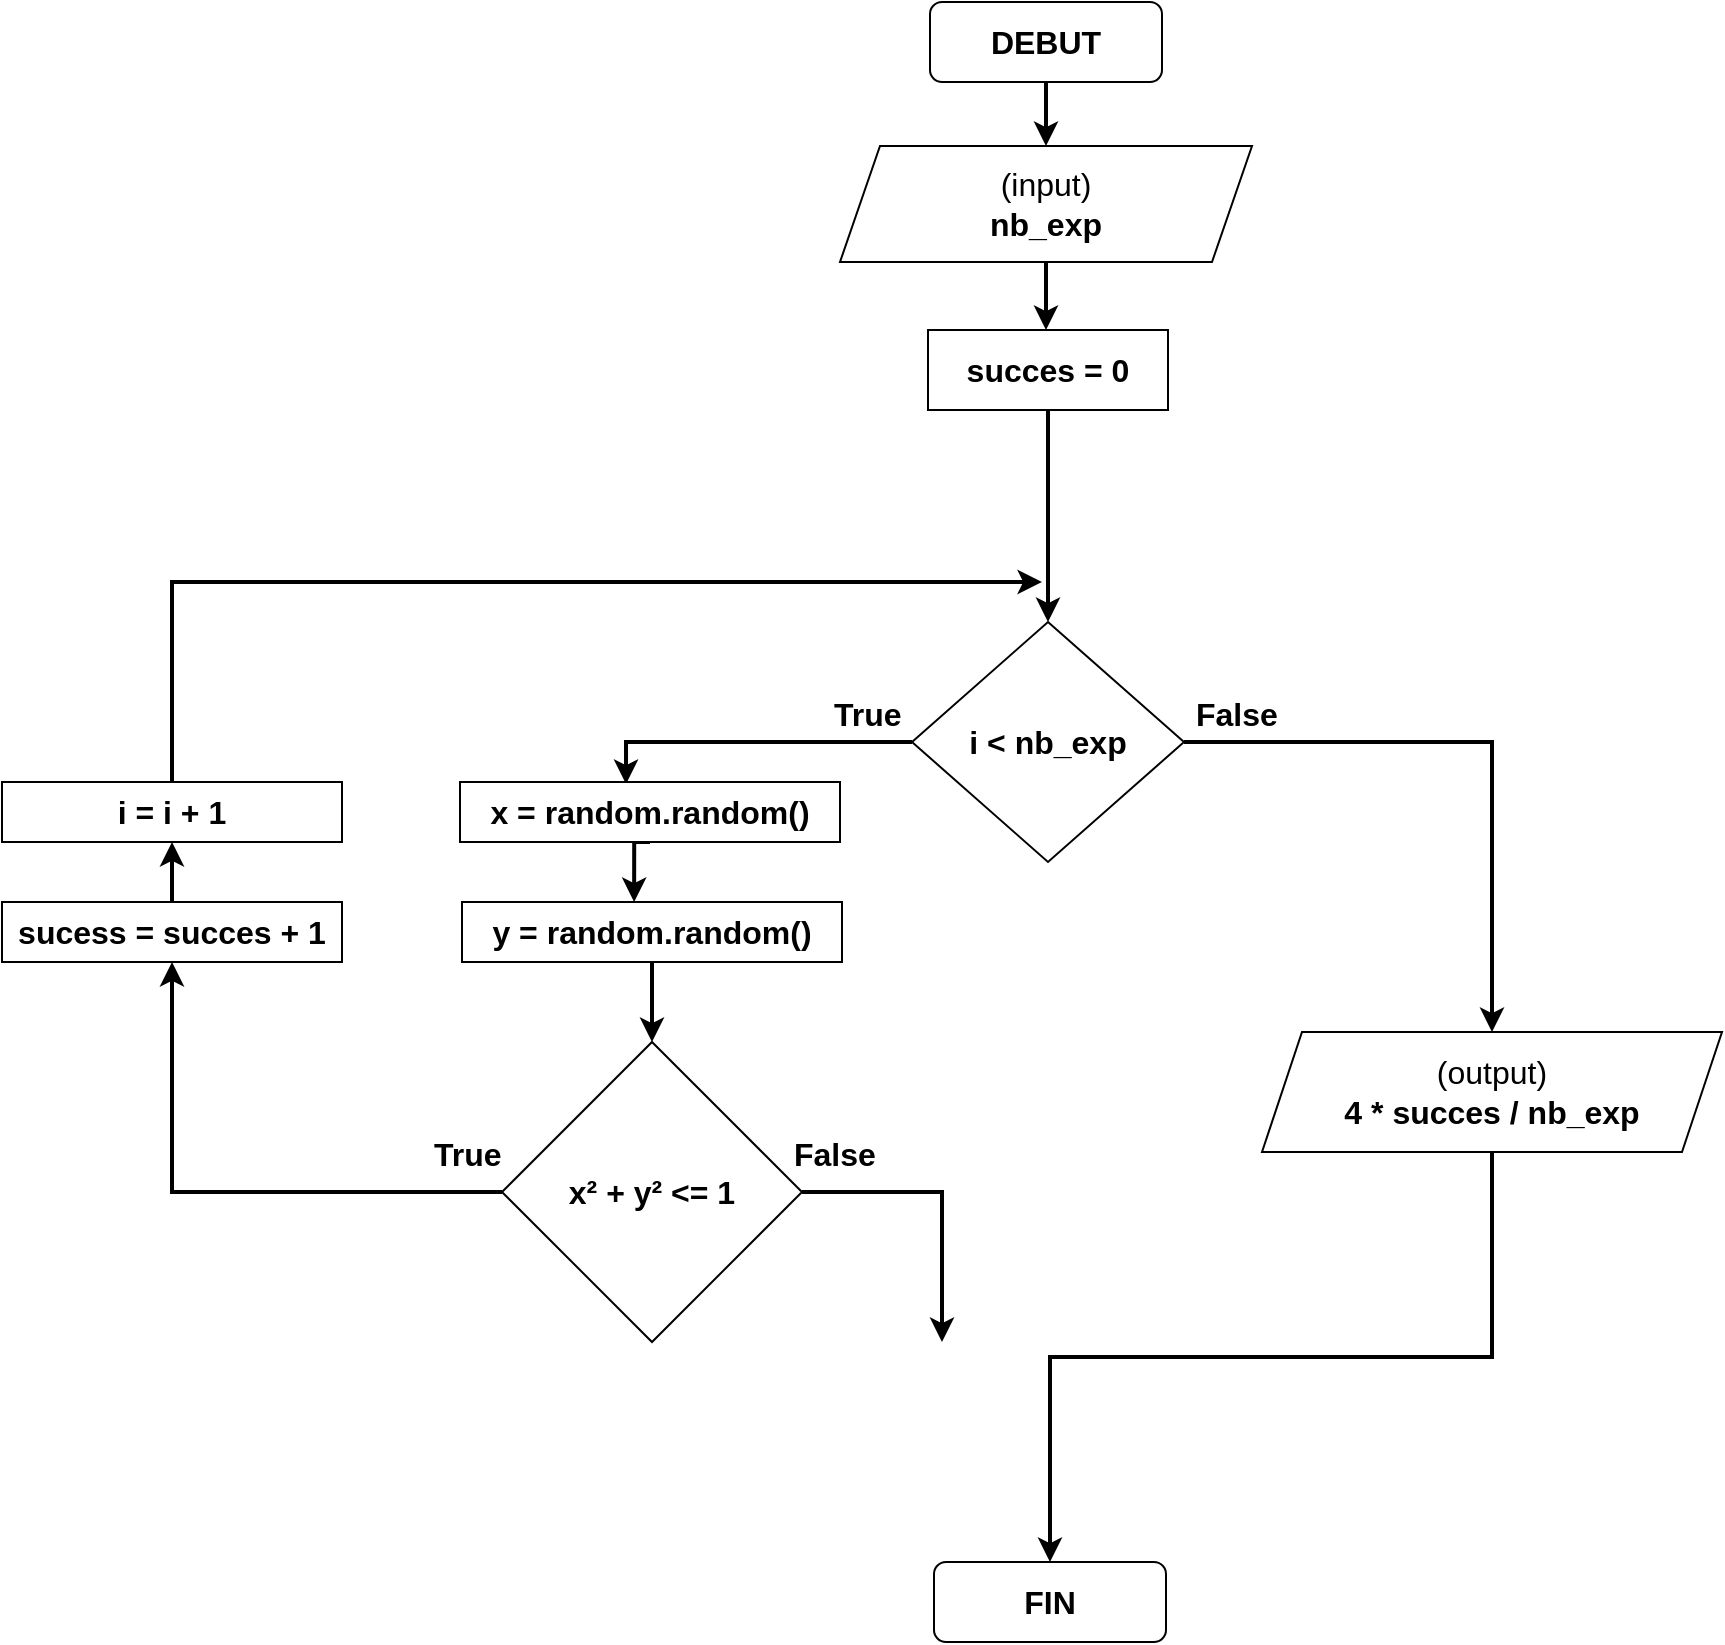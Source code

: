 <mxfile version="20.3.0" type="device"><diagram id="jbMneX1pN1d5phmECTS1" name="Page-1"><mxGraphModel dx="1929" dy="685" grid="1" gridSize="10" guides="1" tooltips="1" connect="1" arrows="1" fold="1" page="1" pageScale="1" pageWidth="827" pageHeight="1169" math="0" shadow="0"><root><mxCell id="0"/><mxCell id="1" parent="0"/><mxCell id="o2_UaKv8Go45-j2h7xz9-1" style="edgeStyle=orthogonalEdgeStyle;rounded=0;orthogonalLoop=1;jettySize=auto;html=1;exitX=0.5;exitY=1;exitDx=0;exitDy=0;entryX=0.5;entryY=0;entryDx=0;entryDy=0;fontSize=16;strokeWidth=2;" edge="1" parent="1" source="o2_UaKv8Go45-j2h7xz9-2" target="o2_UaKv8Go45-j2h7xz9-5"><mxGeometry relative="1" as="geometry"/></mxCell><mxCell id="o2_UaKv8Go45-j2h7xz9-2" value="&lt;font style=&quot;font-size: 16px;&quot;&gt;&lt;b&gt;DEBUT&lt;/b&gt;&lt;/font&gt;" style="rounded=1;whiteSpace=wrap;html=1;" vertex="1" parent="1"><mxGeometry x="354" y="40" width="116" height="40" as="geometry"/></mxCell><mxCell id="o2_UaKv8Go45-j2h7xz9-3" value="&lt;font style=&quot;font-size: 16px;&quot;&gt;&lt;b&gt;FIN&lt;/b&gt;&lt;/font&gt;" style="rounded=1;whiteSpace=wrap;html=1;" vertex="1" parent="1"><mxGeometry x="356" y="820" width="116" height="40" as="geometry"/></mxCell><mxCell id="o2_UaKv8Go45-j2h7xz9-4" style="edgeStyle=orthogonalEdgeStyle;rounded=0;orthogonalLoop=1;jettySize=auto;html=1;exitX=0.5;exitY=1;exitDx=0;exitDy=0;strokeWidth=2;fontSize=16;" edge="1" parent="1"><mxGeometry relative="1" as="geometry"><mxPoint x="411" y="170" as="sourcePoint"/><mxPoint x="412" y="204" as="targetPoint"/></mxGeometry></mxCell><mxCell id="o2_UaKv8Go45-j2h7xz9-5" value="&lt;font style=&quot;font-size: 16px;&quot;&gt;(input)&lt;br&gt;&lt;b&gt;nb_exp&lt;/b&gt;&lt;/font&gt;" style="shape=parallelogram;perimeter=parallelogramPerimeter;whiteSpace=wrap;html=1;fixedSize=1;" vertex="1" parent="1"><mxGeometry x="309" y="112" width="206" height="58" as="geometry"/></mxCell><mxCell id="o2_UaKv8Go45-j2h7xz9-6" style="edgeStyle=orthogonalEdgeStyle;rounded=0;orthogonalLoop=1;jettySize=auto;html=1;exitX=0.5;exitY=1;exitDx=0;exitDy=0;entryX=0.5;entryY=0;entryDx=0;entryDy=0;strokeWidth=2;fontSize=16;" edge="1" parent="1" source="o2_UaKv8Go45-j2h7xz9-7" target="o2_UaKv8Go45-j2h7xz9-12"><mxGeometry relative="1" as="geometry"><mxPoint x="412" y="277" as="targetPoint"/></mxGeometry></mxCell><mxCell id="o2_UaKv8Go45-j2h7xz9-7" value="&lt;b&gt;succes = 0&lt;/b&gt;" style="rounded=0;whiteSpace=wrap;html=1;fontSize=16;" vertex="1" parent="1"><mxGeometry x="353" y="204" width="120" height="40" as="geometry"/></mxCell><mxCell id="o2_UaKv8Go45-j2h7xz9-10" style="edgeStyle=orthogonalEdgeStyle;rounded=0;orthogonalLoop=1;jettySize=auto;html=1;exitX=1;exitY=0.5;exitDx=0;exitDy=0;strokeWidth=2;fontSize=16;" edge="1" parent="1" source="o2_UaKv8Go45-j2h7xz9-12" target="o2_UaKv8Go45-j2h7xz9-20"><mxGeometry relative="1" as="geometry"/></mxCell><mxCell id="o2_UaKv8Go45-j2h7xz9-11" style="edgeStyle=orthogonalEdgeStyle;rounded=0;orthogonalLoop=1;jettySize=auto;html=1;exitX=0;exitY=0.5;exitDx=0;exitDy=0;entryX=0.437;entryY=0.033;entryDx=0;entryDy=0;entryPerimeter=0;strokeWidth=2;fontSize=16;" edge="1" parent="1" source="o2_UaKv8Go45-j2h7xz9-12" target="o2_UaKv8Go45-j2h7xz9-14"><mxGeometry relative="1" as="geometry"/></mxCell><mxCell id="o2_UaKv8Go45-j2h7xz9-12" value="&lt;b&gt;i &amp;lt; nb_exp&lt;/b&gt;" style="rhombus;whiteSpace=wrap;html=1;fontSize=16;" vertex="1" parent="1"><mxGeometry x="345" y="350" width="136" height="120" as="geometry"/></mxCell><mxCell id="o2_UaKv8Go45-j2h7xz9-13" style="edgeStyle=orthogonalEdgeStyle;rounded=0;orthogonalLoop=1;jettySize=auto;html=1;exitX=0.5;exitY=1;exitDx=0;exitDy=0;entryX=0.453;entryY=0;entryDx=0;entryDy=0;entryPerimeter=0;strokeWidth=2;fontSize=16;" edge="1" parent="1" source="o2_UaKv8Go45-j2h7xz9-14" target="o2_UaKv8Go45-j2h7xz9-16"><mxGeometry relative="1" as="geometry"/></mxCell><mxCell id="o2_UaKv8Go45-j2h7xz9-14" value="&lt;b&gt;x = random.random()&lt;/b&gt;" style="rounded=0;whiteSpace=wrap;html=1;fontSize=16;" vertex="1" parent="1"><mxGeometry x="119" y="430" width="190" height="30" as="geometry"/></mxCell><mxCell id="o2_UaKv8Go45-j2h7xz9-15" style="edgeStyle=orthogonalEdgeStyle;rounded=0;orthogonalLoop=1;jettySize=auto;html=1;exitX=0.5;exitY=1;exitDx=0;exitDy=0;entryX=0.5;entryY=0;entryDx=0;entryDy=0;strokeWidth=2;fontSize=16;" edge="1" parent="1" source="o2_UaKv8Go45-j2h7xz9-16" target="o2_UaKv8Go45-j2h7xz9-18"><mxGeometry relative="1" as="geometry"/></mxCell><mxCell id="o2_UaKv8Go45-j2h7xz9-16" value="&lt;b&gt;y = random.random()&lt;/b&gt;" style="rounded=0;whiteSpace=wrap;html=1;fontSize=16;" vertex="1" parent="1"><mxGeometry x="120" y="490" width="190" height="30" as="geometry"/></mxCell><mxCell id="o2_UaKv8Go45-j2h7xz9-17" style="edgeStyle=orthogonalEdgeStyle;rounded=0;orthogonalLoop=1;jettySize=auto;html=1;exitX=0;exitY=0.5;exitDx=0;exitDy=0;entryX=0.5;entryY=1;entryDx=0;entryDy=0;strokeWidth=2;fontSize=16;" edge="1" parent="1" source="o2_UaKv8Go45-j2h7xz9-18" target="o2_UaKv8Go45-j2h7xz9-22"><mxGeometry relative="1" as="geometry"/></mxCell><mxCell id="o2_UaKv8Go45-j2h7xz9-18" value="&lt;b&gt;x² + y² &amp;lt;= 1&lt;/b&gt;" style="rhombus;whiteSpace=wrap;html=1;fontSize=16;" vertex="1" parent="1"><mxGeometry x="140" y="560" width="150" height="150" as="geometry"/></mxCell><mxCell id="o2_UaKv8Go45-j2h7xz9-19" style="edgeStyle=orthogonalEdgeStyle;rounded=0;orthogonalLoop=1;jettySize=auto;html=1;exitX=0.5;exitY=1;exitDx=0;exitDy=0;entryX=0.5;entryY=0;entryDx=0;entryDy=0;strokeWidth=2;fontSize=16;" edge="1" parent="1" source="o2_UaKv8Go45-j2h7xz9-20" target="o2_UaKv8Go45-j2h7xz9-3"><mxGeometry relative="1" as="geometry"/></mxCell><mxCell id="o2_UaKv8Go45-j2h7xz9-20" value="(output)&lt;br&gt;&lt;b&gt;4 * succes / nb_exp&lt;/b&gt;" style="shape=parallelogram;perimeter=parallelogramPerimeter;whiteSpace=wrap;html=1;fixedSize=1;fontSize=16;" vertex="1" parent="1"><mxGeometry x="520" y="555" width="230" height="60" as="geometry"/></mxCell><mxCell id="o2_UaKv8Go45-j2h7xz9-21" style="edgeStyle=orthogonalEdgeStyle;rounded=0;orthogonalLoop=1;jettySize=auto;html=1;exitX=0.5;exitY=0;exitDx=0;exitDy=0;entryX=0.5;entryY=1;entryDx=0;entryDy=0;strokeWidth=2;fontSize=16;" edge="1" parent="1" source="o2_UaKv8Go45-j2h7xz9-22" target="o2_UaKv8Go45-j2h7xz9-23"><mxGeometry relative="1" as="geometry"/></mxCell><mxCell id="o2_UaKv8Go45-j2h7xz9-22" value="&lt;b&gt;sucess = succes + 1&lt;/b&gt;" style="rounded=0;whiteSpace=wrap;html=1;fontSize=16;" vertex="1" parent="1"><mxGeometry x="-110" y="490" width="170" height="30" as="geometry"/></mxCell><mxCell id="o2_UaKv8Go45-j2h7xz9-23" value="&lt;b&gt;i = i + 1&lt;/b&gt;" style="rounded=0;whiteSpace=wrap;html=1;fontSize=16;" vertex="1" parent="1"><mxGeometry x="-110" y="430" width="170" height="30" as="geometry"/></mxCell><mxCell id="o2_UaKv8Go45-j2h7xz9-24" value="" style="endArrow=classic;html=1;rounded=0;strokeWidth=2;fontSize=16;exitX=0.5;exitY=0;exitDx=0;exitDy=0;" edge="1" parent="1" source="o2_UaKv8Go45-j2h7xz9-23"><mxGeometry width="50" height="50" relative="1" as="geometry"><mxPoint x="330" y="500" as="sourcePoint"/><mxPoint x="410" y="330" as="targetPoint"/><Array as="points"><mxPoint x="-25" y="330"/></Array></mxGeometry></mxCell><mxCell id="o2_UaKv8Go45-j2h7xz9-25" value="True" style="text;strokeColor=none;fillColor=none;align=left;verticalAlign=middle;spacingLeft=4;spacingRight=4;overflow=hidden;points=[[0,0.5],[1,0.5]];portConstraint=eastwest;rotatable=0;fontSize=16;fontStyle=1" vertex="1" parent="1"><mxGeometry x="100" y="600" width="80" height="30" as="geometry"/></mxCell><mxCell id="o2_UaKv8Go45-j2h7xz9-26" value="False" style="text;strokeColor=none;fillColor=none;align=left;verticalAlign=middle;spacingLeft=4;spacingRight=4;overflow=hidden;points=[[0,0.5],[1,0.5]];portConstraint=eastwest;rotatable=0;fontSize=16;fontStyle=1" vertex="1" parent="1"><mxGeometry x="481" y="380" width="80" height="30" as="geometry"/></mxCell><mxCell id="o2_UaKv8Go45-j2h7xz9-27" value="True" style="text;strokeColor=none;fillColor=none;align=left;verticalAlign=middle;spacingLeft=4;spacingRight=4;overflow=hidden;points=[[0,0.5],[1,0.5]];portConstraint=eastwest;rotatable=0;fontSize=16;fontStyle=1" vertex="1" parent="1"><mxGeometry x="300" y="380" width="80" height="30" as="geometry"/></mxCell><mxCell id="o2_UaKv8Go45-j2h7xz9-28" value="" style="endArrow=classic;html=1;rounded=0;strokeWidth=2;exitX=1;exitY=0.5;exitDx=0;exitDy=0;" edge="1" parent="1" source="o2_UaKv8Go45-j2h7xz9-18"><mxGeometry width="50" height="50" relative="1" as="geometry"><mxPoint x="390" y="570" as="sourcePoint"/><mxPoint x="360" y="710" as="targetPoint"/><Array as="points"><mxPoint x="360" y="635"/></Array></mxGeometry></mxCell><mxCell id="o2_UaKv8Go45-j2h7xz9-29" value="False" style="text;strokeColor=none;fillColor=none;align=left;verticalAlign=middle;spacingLeft=4;spacingRight=4;overflow=hidden;points=[[0,0.5],[1,0.5]];portConstraint=eastwest;rotatable=0;fontSize=16;fontStyle=1" vertex="1" parent="1"><mxGeometry x="280" y="600" width="80" height="30" as="geometry"/></mxCell></root></mxGraphModel></diagram></mxfile>